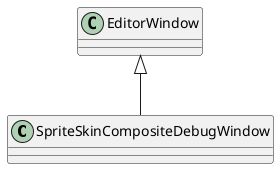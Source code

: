 @startuml
class SpriteSkinCompositeDebugWindow {
}
EditorWindow <|-- SpriteSkinCompositeDebugWindow
@enduml
